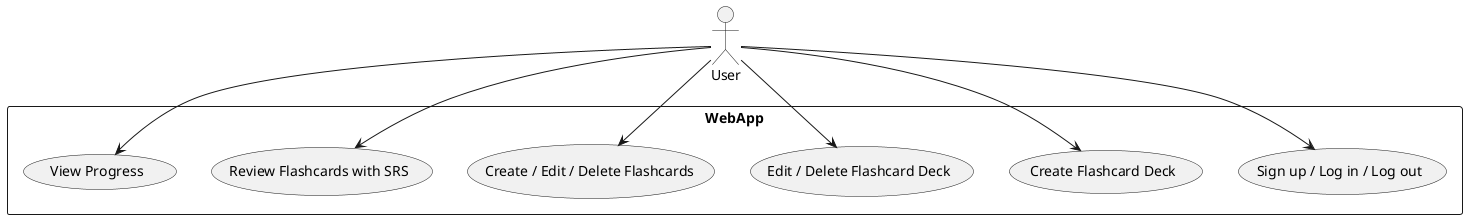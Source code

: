 @startuml
actor User

rectangle WebApp {
    User --> (Sign up / Log in / Log out)
    User --> (Create Flashcard Deck)
    User --> (Edit / Delete Flashcard Deck)
    User --> (Create / Edit / Delete Flashcards)
    User --> (Review Flashcards with SRS)
    User --> (View Progress)
}

@enduml 